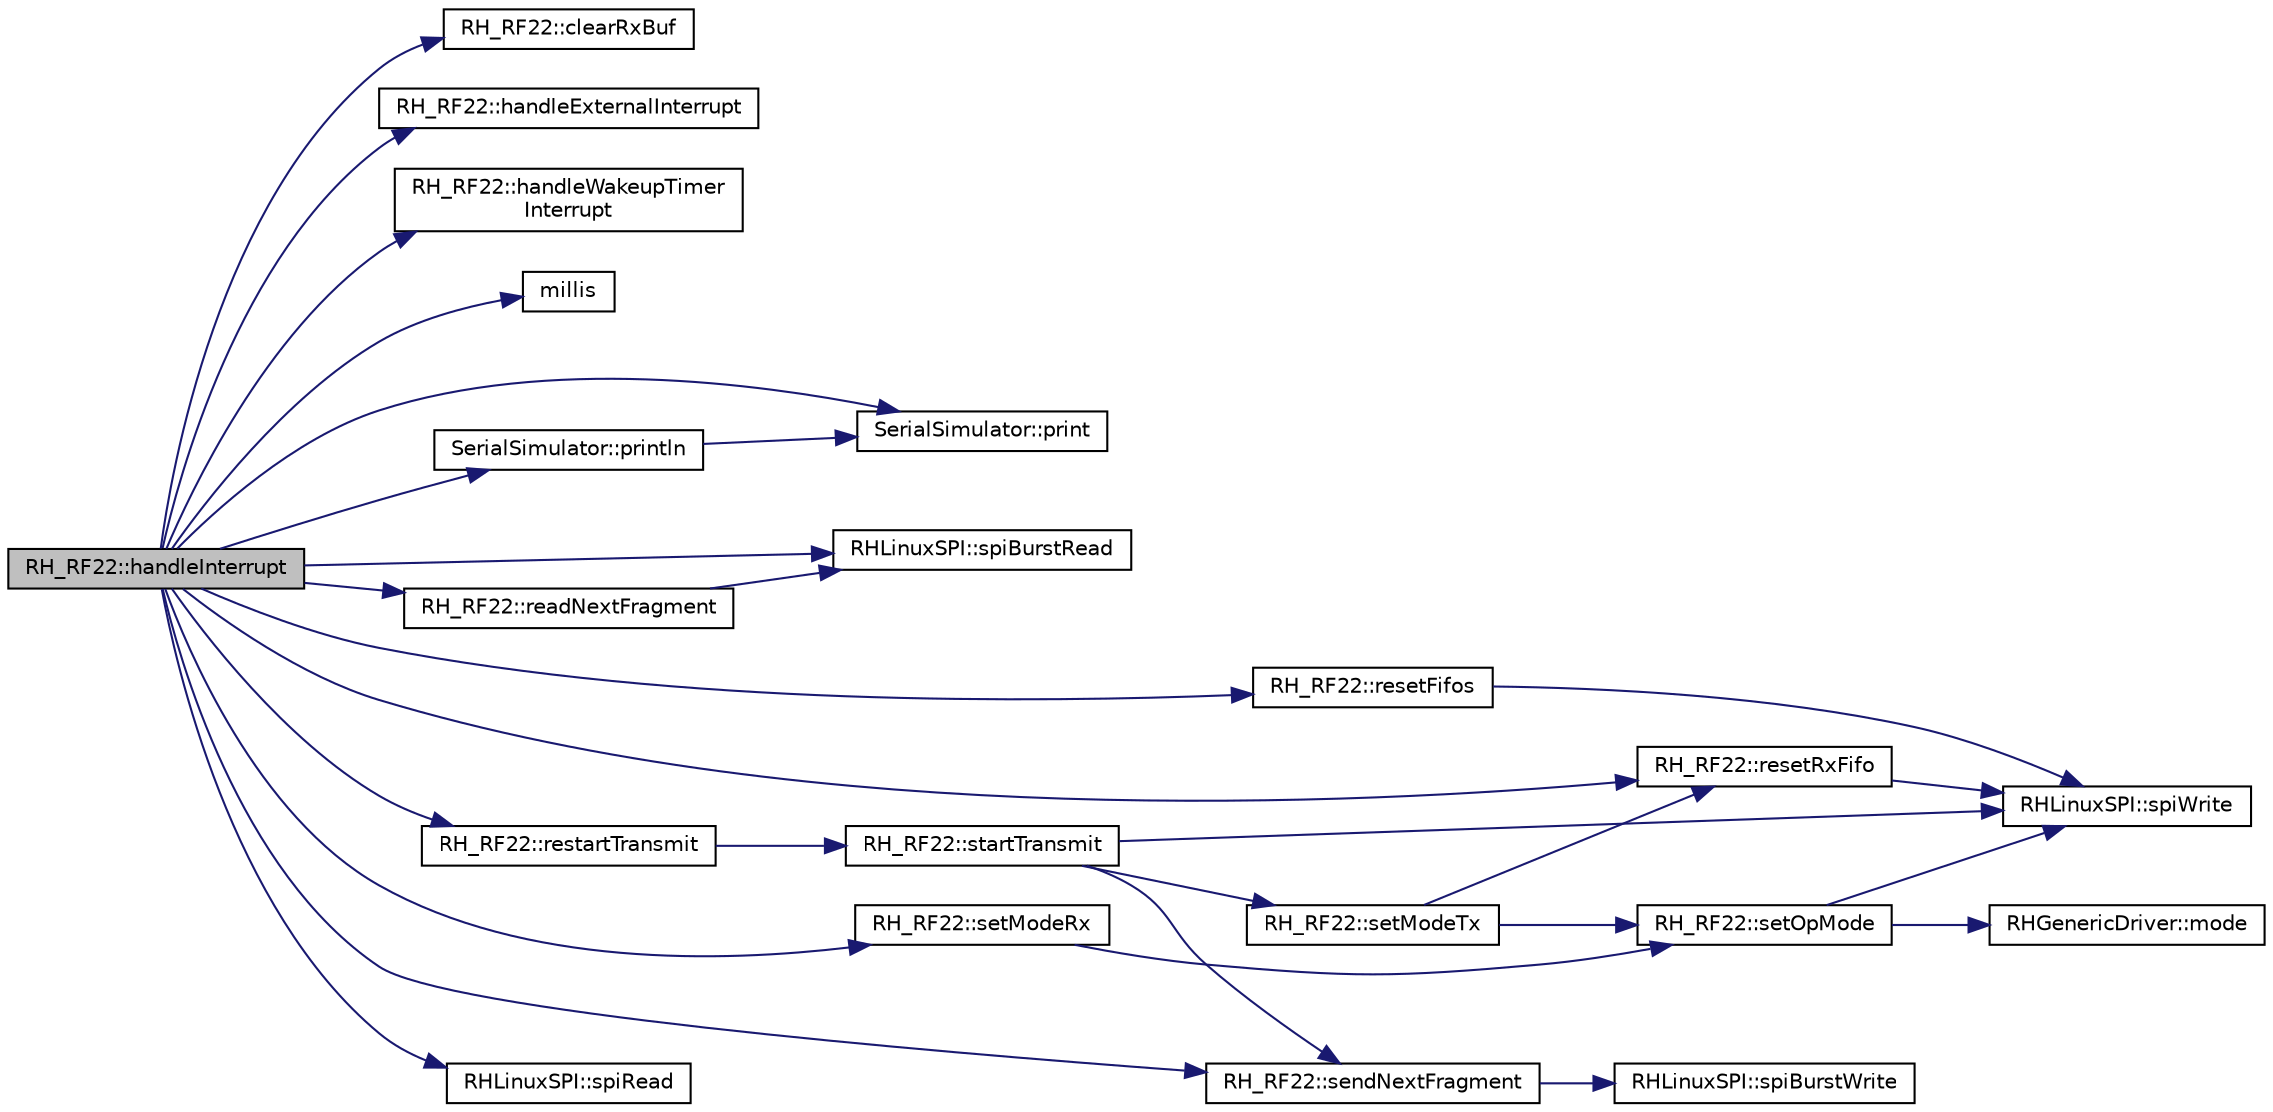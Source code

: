 digraph "RH_RF22::handleInterrupt"
{
 // LATEX_PDF_SIZE
  edge [fontname="Helvetica",fontsize="10",labelfontname="Helvetica",labelfontsize="10"];
  node [fontname="Helvetica",fontsize="10",shape=record];
  rankdir="LR";
  Node1 [label="RH_RF22::handleInterrupt",height=0.2,width=0.4,color="black", fillcolor="grey75", style="filled", fontcolor="black",tooltip=" "];
  Node1 -> Node2 [color="midnightblue",fontsize="10",style="solid",fontname="Helvetica"];
  Node2 [label="RH_RF22::clearRxBuf",height=0.2,width=0.4,color="black", fillcolor="white", style="filled",URL="$class_r_h___r_f22.html#aebb4846b62c1262a257c635fee4e0261",tooltip=" "];
  Node1 -> Node3 [color="midnightblue",fontsize="10",style="solid",fontname="Helvetica"];
  Node3 [label="RH_RF22::handleExternalInterrupt",height=0.2,width=0.4,color="black", fillcolor="white", style="filled",URL="$class_r_h___r_f22.html#a11e229896b6a42e35c91d00538b5cf57",tooltip=" "];
  Node1 -> Node4 [color="midnightblue",fontsize="10",style="solid",fontname="Helvetica"];
  Node4 [label="RH_RF22::handleWakeupTimer\lInterrupt",height=0.2,width=0.4,color="black", fillcolor="white", style="filled",URL="$class_r_h___r_f22.html#aa32417bba25dc1f23687445f92f7513b",tooltip=" "];
  Node1 -> Node5 [color="midnightblue",fontsize="10",style="solid",fontname="Helvetica"];
  Node5 [label="millis",height=0.2,width=0.4,color="black", fillcolor="white", style="filled",URL="$_ras_pi_8cpp.html#a6ff7f2532a22366f0013bc41397129fd",tooltip=" "];
  Node1 -> Node6 [color="midnightblue",fontsize="10",style="solid",fontname="Helvetica"];
  Node6 [label="SerialSimulator::print",height=0.2,width=0.4,color="black", fillcolor="white", style="filled",URL="$class_serial_simulator.html#a234ffff97bfc7399b1d8edb3e4240380",tooltip=" "];
  Node1 -> Node7 [color="midnightblue",fontsize="10",style="solid",fontname="Helvetica"];
  Node7 [label="SerialSimulator::println",height=0.2,width=0.4,color="black", fillcolor="white", style="filled",URL="$class_serial_simulator.html#a7091e824733afdea0ff2a8baa2ad83d6",tooltip=" "];
  Node7 -> Node6 [color="midnightblue",fontsize="10",style="solid",fontname="Helvetica"];
  Node1 -> Node8 [color="midnightblue",fontsize="10",style="solid",fontname="Helvetica"];
  Node8 [label="RH_RF22::readNextFragment",height=0.2,width=0.4,color="black", fillcolor="white", style="filled",URL="$class_r_h___r_f22.html#ab4a6b4d4e24ea81117d55636faee0ba4",tooltip=" "];
  Node8 -> Node9 [color="midnightblue",fontsize="10",style="solid",fontname="Helvetica"];
  Node9 [label="RHLinuxSPI::spiBurstRead",height=0.2,width=0.4,color="black", fillcolor="white", style="filled",URL="$class_r_h_linux_s_p_i.html#a29a7d786f37bc3fa5937f8f6d737a091",tooltip=" "];
  Node1 -> Node10 [color="midnightblue",fontsize="10",style="solid",fontname="Helvetica"];
  Node10 [label="RH_RF22::resetFifos",height=0.2,width=0.4,color="black", fillcolor="white", style="filled",URL="$class_r_h___r_f22.html#a16b42a864c35a74135bcf296d0319ad3",tooltip=" "];
  Node10 -> Node11 [color="midnightblue",fontsize="10",style="solid",fontname="Helvetica"];
  Node11 [label="RHLinuxSPI::spiWrite",height=0.2,width=0.4,color="black", fillcolor="white", style="filled",URL="$class_r_h_linux_s_p_i.html#a090235d967429bdf01b5a32132ef2d3e",tooltip=" "];
  Node1 -> Node12 [color="midnightblue",fontsize="10",style="solid",fontname="Helvetica"];
  Node12 [label="RH_RF22::resetRxFifo",height=0.2,width=0.4,color="black", fillcolor="white", style="filled",URL="$class_r_h___r_f22.html#a753b3bbf20f5da9751c8470d0e78b690",tooltip=" "];
  Node12 -> Node11 [color="midnightblue",fontsize="10",style="solid",fontname="Helvetica"];
  Node1 -> Node13 [color="midnightblue",fontsize="10",style="solid",fontname="Helvetica"];
  Node13 [label="RH_RF22::restartTransmit",height=0.2,width=0.4,color="black", fillcolor="white", style="filled",URL="$class_r_h___r_f22.html#a1340eb66b91637df82a677b59a653145",tooltip=" "];
  Node13 -> Node14 [color="midnightblue",fontsize="10",style="solid",fontname="Helvetica"];
  Node14 [label="RH_RF22::startTransmit",height=0.2,width=0.4,color="black", fillcolor="white", style="filled",URL="$class_r_h___r_f22.html#aac078e58015aac82346356f07e10918e",tooltip=" "];
  Node14 -> Node15 [color="midnightblue",fontsize="10",style="solid",fontname="Helvetica"];
  Node15 [label="RH_RF22::sendNextFragment",height=0.2,width=0.4,color="black", fillcolor="white", style="filled",URL="$class_r_h___r_f22.html#a995e7b38f532802abd8171370833a370",tooltip=" "];
  Node15 -> Node16 [color="midnightblue",fontsize="10",style="solid",fontname="Helvetica"];
  Node16 [label="RHLinuxSPI::spiBurstWrite",height=0.2,width=0.4,color="black", fillcolor="white", style="filled",URL="$class_r_h_linux_s_p_i.html#a6cef2337979a6e446df051fc09d77d19",tooltip=" "];
  Node14 -> Node17 [color="midnightblue",fontsize="10",style="solid",fontname="Helvetica"];
  Node17 [label="RH_RF22::setModeTx",height=0.2,width=0.4,color="black", fillcolor="white", style="filled",URL="$class_r_h___r_f22.html#a9f5c0d2cb6f2ae172643d032f96a8618",tooltip=" "];
  Node17 -> Node12 [color="midnightblue",fontsize="10",style="solid",fontname="Helvetica"];
  Node17 -> Node18 [color="midnightblue",fontsize="10",style="solid",fontname="Helvetica"];
  Node18 [label="RH_RF22::setOpMode",height=0.2,width=0.4,color="black", fillcolor="white", style="filled",URL="$class_r_h___r_f22.html#a9d7c1307380a4267b4c585422c680bf1",tooltip=" "];
  Node18 -> Node19 [color="midnightblue",fontsize="10",style="solid",fontname="Helvetica"];
  Node19 [label="RHGenericDriver::mode",height=0.2,width=0.4,color="black", fillcolor="white", style="filled",URL="$class_r_h_generic_driver.html#a80ff7dfded27279332cf8fa6f15dce74",tooltip=" "];
  Node18 -> Node11 [color="midnightblue",fontsize="10",style="solid",fontname="Helvetica"];
  Node14 -> Node11 [color="midnightblue",fontsize="10",style="solid",fontname="Helvetica"];
  Node1 -> Node15 [color="midnightblue",fontsize="10",style="solid",fontname="Helvetica"];
  Node1 -> Node20 [color="midnightblue",fontsize="10",style="solid",fontname="Helvetica"];
  Node20 [label="RH_RF22::setModeRx",height=0.2,width=0.4,color="black", fillcolor="white", style="filled",URL="$class_r_h___r_f22.html#ad9529f61e4e50eed3f77d0323ad8a193",tooltip=" "];
  Node20 -> Node18 [color="midnightblue",fontsize="10",style="solid",fontname="Helvetica"];
  Node1 -> Node9 [color="midnightblue",fontsize="10",style="solid",fontname="Helvetica"];
  Node1 -> Node21 [color="midnightblue",fontsize="10",style="solid",fontname="Helvetica"];
  Node21 [label="RHLinuxSPI::spiRead",height=0.2,width=0.4,color="black", fillcolor="white", style="filled",URL="$class_r_h_linux_s_p_i.html#a108544d2b05b5898ae52fa131c002aa2",tooltip=" "];
}
